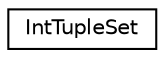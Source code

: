 digraph "Graphical Class Hierarchy"
{
 // LATEX_PDF_SIZE
  edge [fontname="Helvetica",fontsize="10",labelfontname="Helvetica",labelfontsize="10"];
  node [fontname="Helvetica",fontsize="10",shape=record];
  rankdir="LR";
  Node0 [label="IntTupleSet",height=0.2,width=0.4,color="black", fillcolor="white", style="filled",URL="$classoperations__research_1_1_int_tuple_set.html",tooltip=" "];
}
